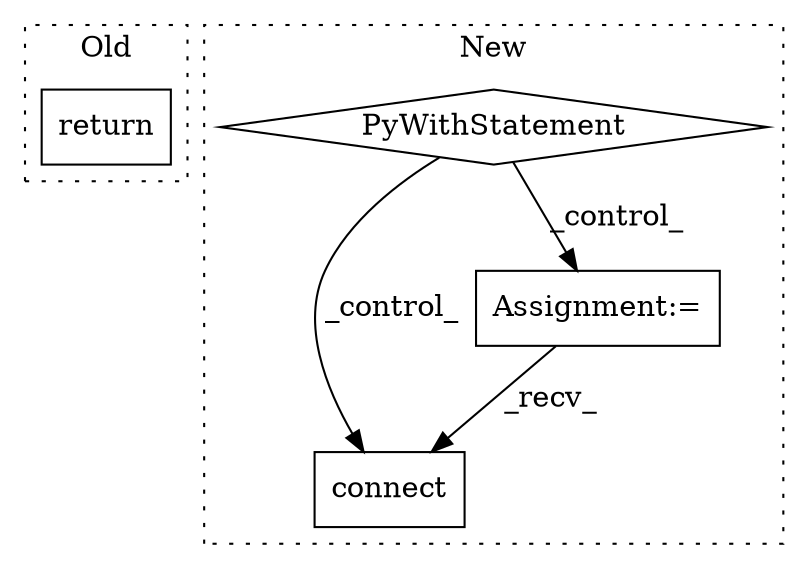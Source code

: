 digraph G {
subgraph cluster0 {
1 [label="return" a="41" s="5009" l="7" shape="box"];
label = "Old";
style="dotted";
}
subgraph cluster1 {
2 [label="connect" a="32" s="5679,5701" l="8,1" shape="box"];
3 [label="PyWithStatement" a="104" s="5293,5313" l="10,2" shape="diamond"];
4 [label="Assignment:=" a="7" s="5335" l="1" shape="box"];
label = "New";
style="dotted";
}
3 -> 2 [label="_control_"];
3 -> 4 [label="_control_"];
4 -> 2 [label="_recv_"];
}